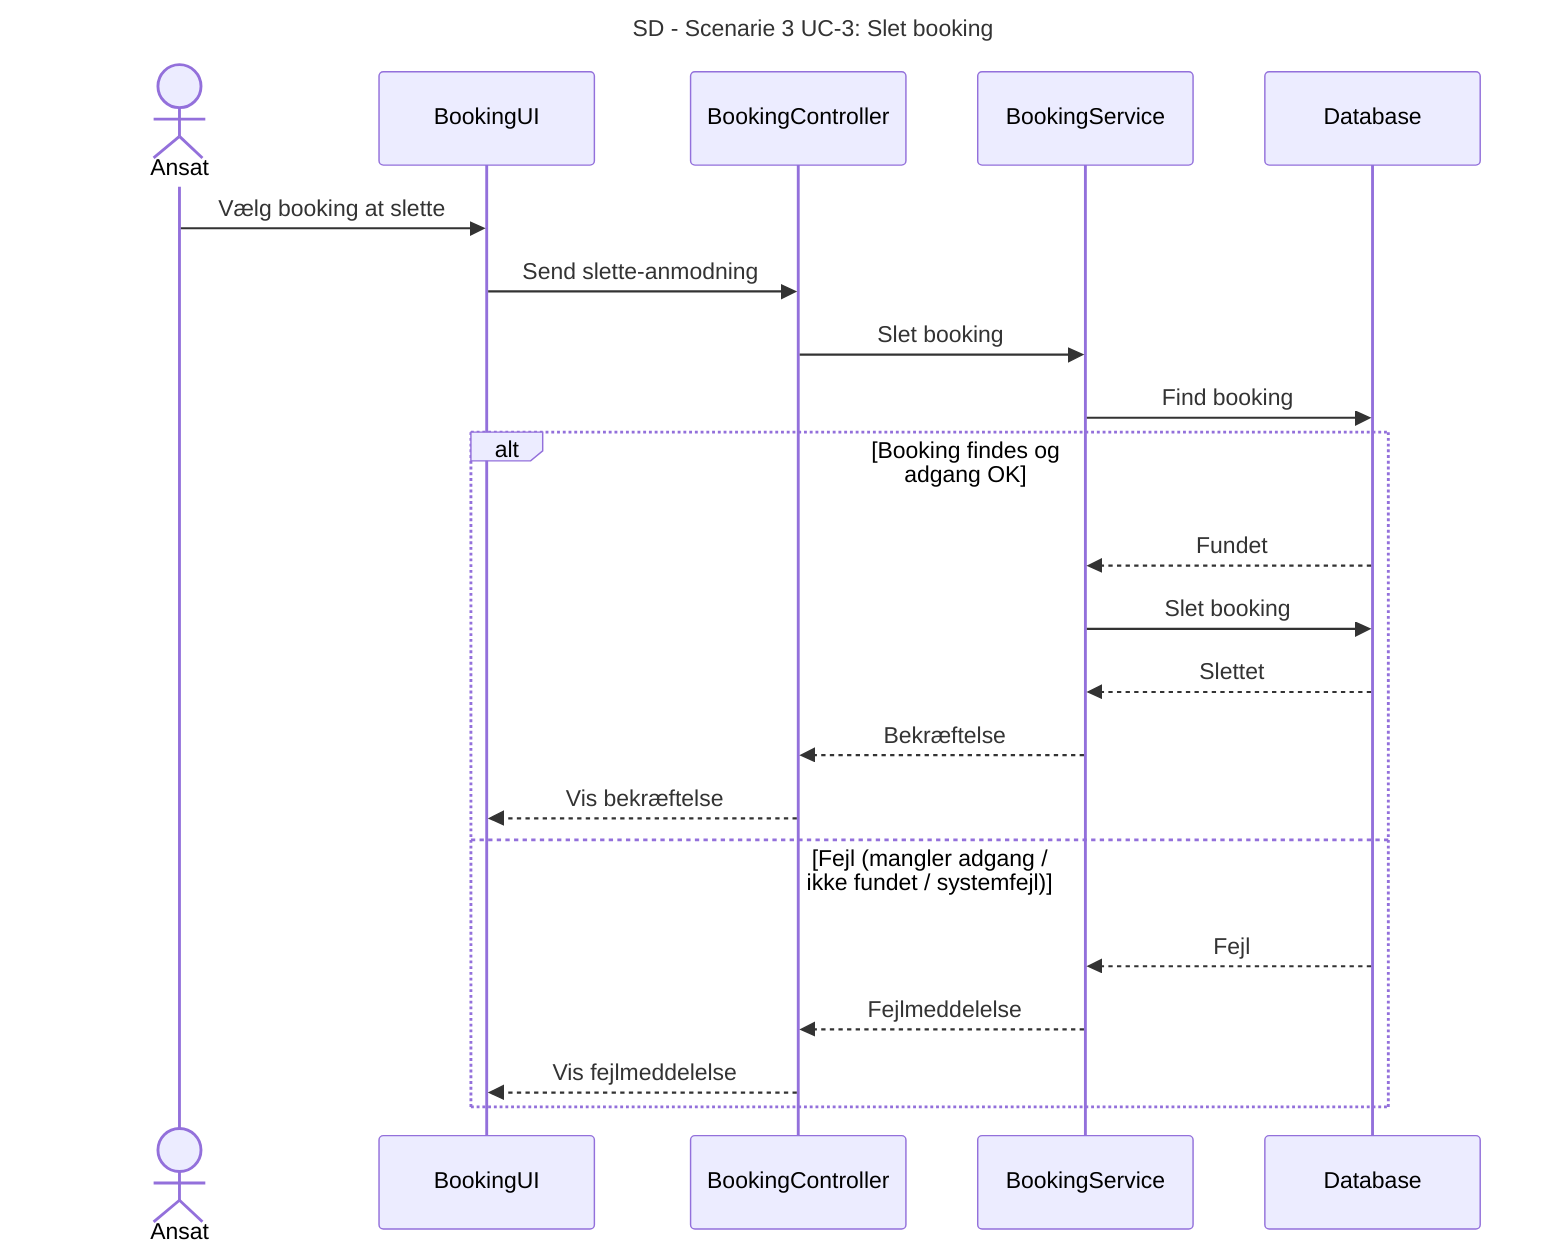 sequenceDiagram
title SD - Scenarie 3 UC-3: Slet booking

   
    actor Ansat
    participant BookingUI
    participant BookingController
    participant BookingService
    participant Database

    Ansat->>BookingUI: Vælg booking at slette
    BookingUI->>BookingController: Send slette-anmodning
    BookingController->>BookingService: Slet booking
    BookingService->>Database: Find booking
    alt Booking findes og adgang OK
        Database-->>BookingService: Fundet
        BookingService->>Database: Slet booking
        Database-->>BookingService: Slettet
        BookingService-->>BookingController: Bekræftelse
        BookingController-->>BookingUI: Vis bekræftelse
    else Fejl (mangler adgang / ikke fundet / systemfejl)
        Database-->>BookingService: Fejl
        BookingService-->>BookingController: Fejlmeddelelse
        BookingController-->>BookingUI: Vis fejlmeddelelse
    end